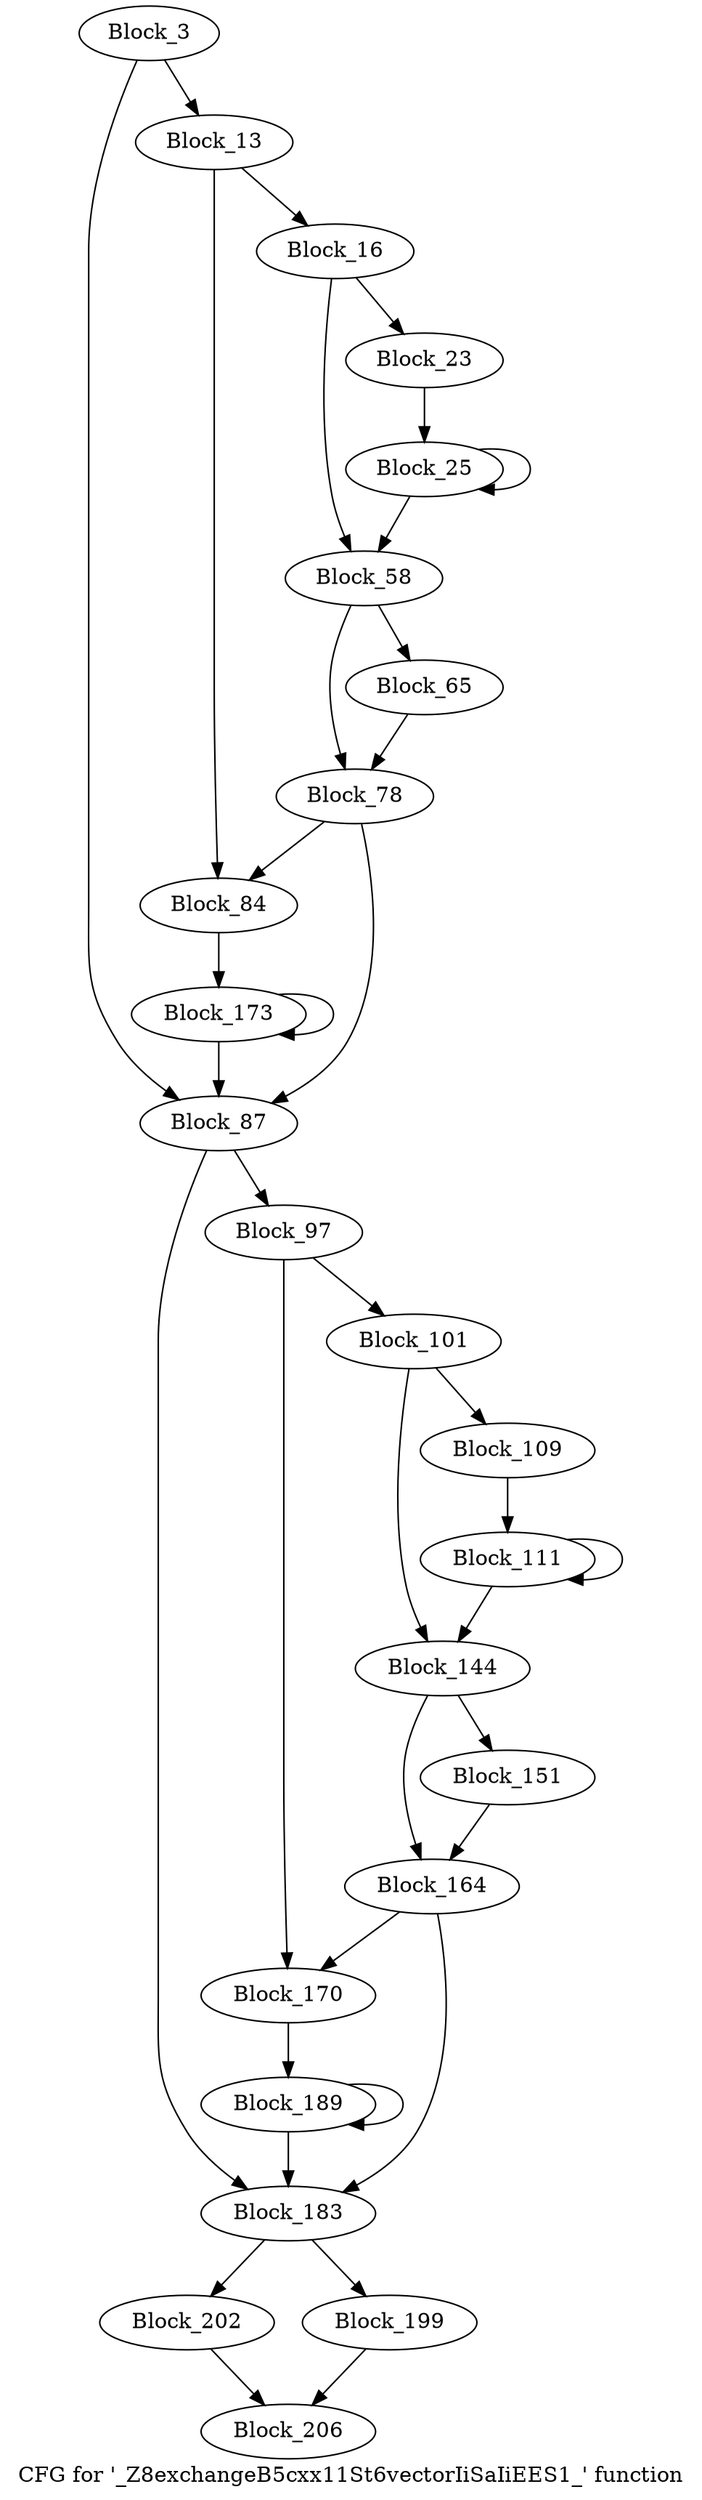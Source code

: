 digraph "CFG for '_Z8exchangeB5cxx11St6vectorIiSaIiEES1_' function" {
	label="CFG for '_Z8exchangeB5cxx11St6vectorIiSaIiEES1_' function";

	block_3 [label="Block_3"];
	block_3:s0 -> block_87;
	block_3:s1 -> block_13;
	block_13 [label="Block_13"];
	block_13:s0 -> block_84;
	block_13:s1 -> block_16;
	block_16 [label="Block_16"];
	block_16:s0 -> block_58;
	block_16:s1 -> block_23;
	block_23 [label="Block_23"];
	block_23 -> block_25;
	block_25 [label="Block_25"];
	block_25:s0 -> block_58;
	block_25:s1 -> block_25;
	block_58 [label="Block_58"];
	block_58:s0 -> block_78;
	block_58:s1 -> block_65;
	block_65 [label="Block_65"];
	block_65 -> block_78;
	block_78 [label="Block_78"];
	block_78:s0 -> block_87;
	block_78:s1 -> block_84;
	block_84 [label="Block_84"];
	block_84 -> block_173;
	block_87 [label="Block_87"];
	block_87:s0 -> block_183;
	block_87:s1 -> block_97;
	block_97 [label="Block_97"];
	block_97:s0 -> block_170;
	block_97:s1 -> block_101;
	block_101 [label="Block_101"];
	block_101:s0 -> block_144;
	block_101:s1 -> block_109;
	block_109 [label="Block_109"];
	block_109 -> block_111;
	block_111 [label="Block_111"];
	block_111:s0 -> block_144;
	block_111:s1 -> block_111;
	block_144 [label="Block_144"];
	block_144:s0 -> block_164;
	block_144:s1 -> block_151;
	block_151 [label="Block_151"];
	block_151 -> block_164;
	block_164 [label="Block_164"];
	block_164:s0 -> block_183;
	block_164:s1 -> block_170;
	block_170 [label="Block_170"];
	block_170 -> block_189;
	block_173 [label="Block_173"];
	block_173:s0 -> block_87;
	block_173:s1 -> block_173;
	block_183 [label="Block_183"];
	block_183:s0 -> block_202;
	block_183:s1 -> block_199;
	block_189 [label="Block_189"];
	block_189:s0 -> block_183;
	block_189:s1 -> block_189;
	block_199 [label="Block_199"];
	block_199 -> block_206;
	block_202 [label="Block_202"];
	block_202 -> block_206;
	block_206 [label="Block_206"];
}
